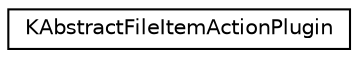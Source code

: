 digraph "Graphical Class Hierarchy"
{
  edge [fontname="Helvetica",fontsize="10",labelfontname="Helvetica",labelfontsize="10"];
  node [fontname="Helvetica",fontsize="10",shape=record];
  rankdir="LR";
  Node0 [label="KAbstractFileItemActionPlugin",height=0.2,width=0.4,color="black", fillcolor="white", style="filled",URL="$classKAbstractFileItemActionPlugin.html",tooltip="Base class for KFileItemAction plugins. "];
}
